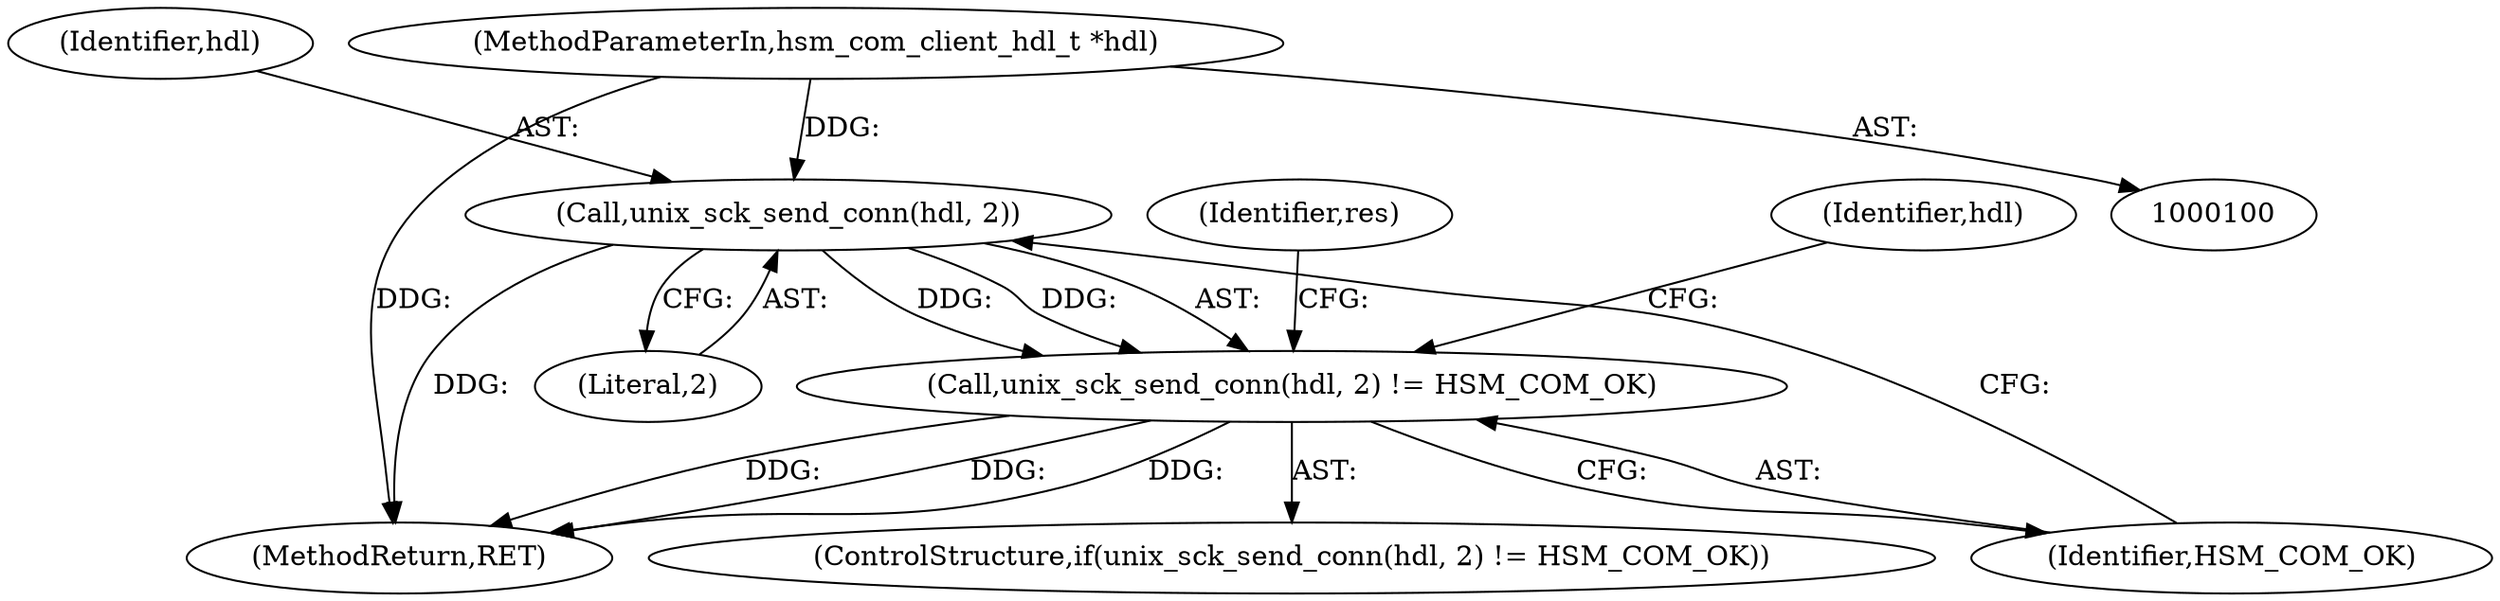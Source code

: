 digraph "0_opa-ff_c5759e7b76f5bf844be6c6641cc1b356bbc83869_0@pointer" {
"1000101" [label="(MethodParameterIn,hsm_com_client_hdl_t *hdl)"];
"1000263" [label="(Call,unix_sck_send_conn(hdl, 2))"];
"1000262" [label="(Call,unix_sck_send_conn(hdl, 2) != HSM_COM_OK)"];
"1000270" [label="(Identifier,hdl)"];
"1000283" [label="(MethodReturn,RET)"];
"1000101" [label="(MethodParameterIn,hsm_com_client_hdl_t *hdl)"];
"1000261" [label="(ControlStructure,if(unix_sck_send_conn(hdl, 2) != HSM_COM_OK))"];
"1000277" [label="(Identifier,res)"];
"1000264" [label="(Identifier,hdl)"];
"1000263" [label="(Call,unix_sck_send_conn(hdl, 2))"];
"1000262" [label="(Call,unix_sck_send_conn(hdl, 2) != HSM_COM_OK)"];
"1000266" [label="(Identifier,HSM_COM_OK)"];
"1000265" [label="(Literal,2)"];
"1000101" -> "1000100"  [label="AST: "];
"1000101" -> "1000283"  [label="DDG: "];
"1000101" -> "1000263"  [label="DDG: "];
"1000263" -> "1000262"  [label="AST: "];
"1000263" -> "1000265"  [label="CFG: "];
"1000264" -> "1000263"  [label="AST: "];
"1000265" -> "1000263"  [label="AST: "];
"1000266" -> "1000263"  [label="CFG: "];
"1000263" -> "1000283"  [label="DDG: "];
"1000263" -> "1000262"  [label="DDG: "];
"1000263" -> "1000262"  [label="DDG: "];
"1000262" -> "1000261"  [label="AST: "];
"1000262" -> "1000266"  [label="CFG: "];
"1000266" -> "1000262"  [label="AST: "];
"1000270" -> "1000262"  [label="CFG: "];
"1000277" -> "1000262"  [label="CFG: "];
"1000262" -> "1000283"  [label="DDG: "];
"1000262" -> "1000283"  [label="DDG: "];
"1000262" -> "1000283"  [label="DDG: "];
}
